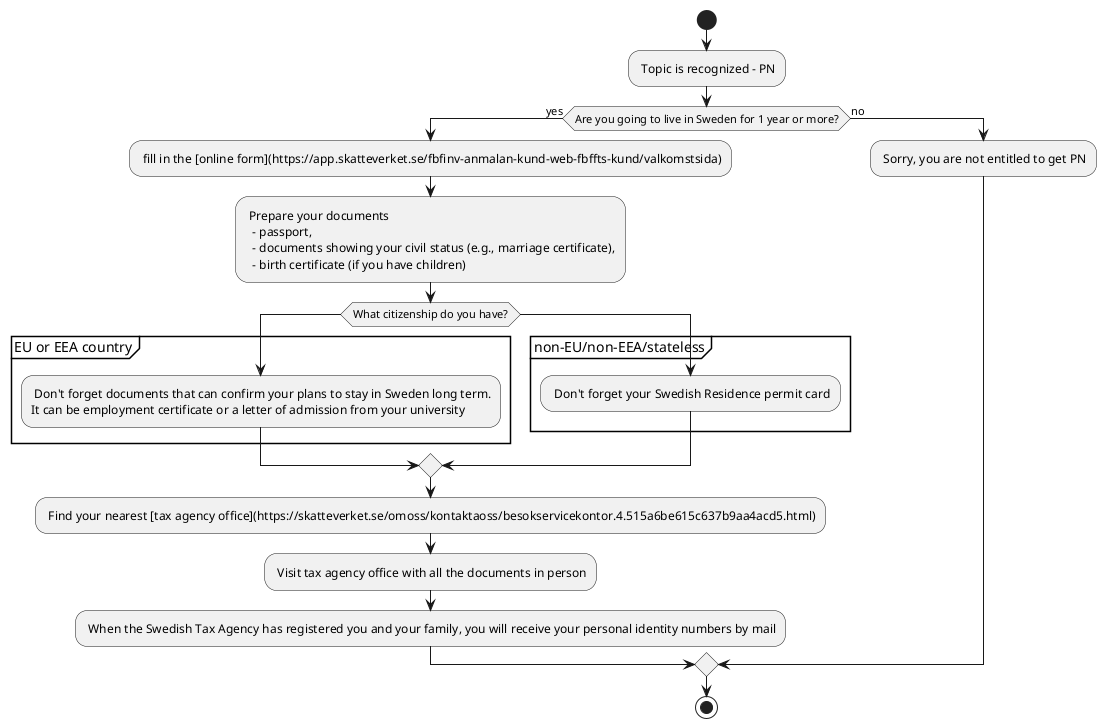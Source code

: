 @startuml
start
: Topic is recognized - PN;
if (Are you going to live in Sweden for 1 year or more?) then (yes)
    : fill in the [online form](https://app.skatteverket.se/fbfinv-anmalan-kund-web-fbffts-kund/valkomstsida);
    : Prepare your documents
      - passport,
      - documents showing your civil status (e.g., marriage certificate),
      - birth certificate (if you have children);

    switch (What citizenship do you have?)
        case ()
                group EU or EEA country
                    : Don't forget documents that can confirm your plans to stay in Sweden long term.
                    It can be employment certificate or a letter of admission from your university;
                end group
        case ()
                group non-EU/non-EEA/stateless
                   : Don't forget your Swedish Residence permit card;
                end group
    endswitch
    : Find your nearest [tax agency office](https://skatteverket.se/omoss/kontaktaoss/besokservicekontor.4.515a6be615c637b9aa4acd5.html);
    : Visit tax agency office with all the documents in person;
    : When the Swedish Tax Agency has registered you and your family, you will receive your personal identity numbers by mail;
else (no)
    : Sorry, you are not entitled to get PN;
endif
stop
@enduml

